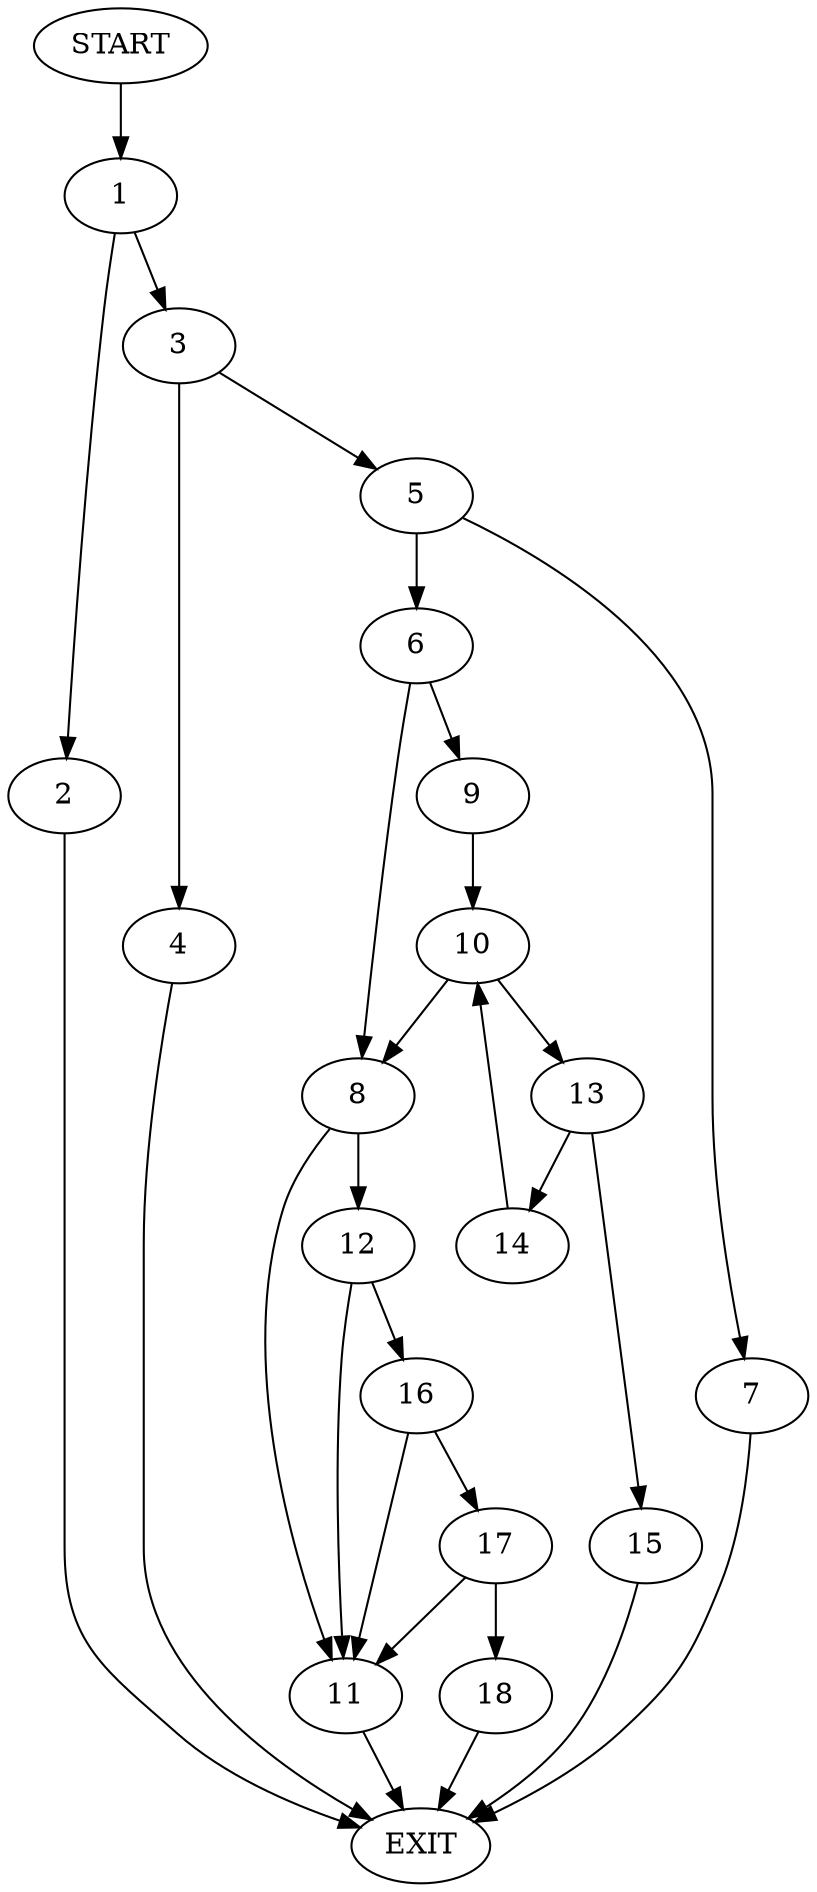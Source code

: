 digraph {
0 [label="START"]
19 [label="EXIT"]
0 -> 1
1 -> 2
1 -> 3
2 -> 19
3 -> 4
3 -> 5
5 -> 6
5 -> 7
4 -> 19
6 -> 8
6 -> 9
7 -> 19
9 -> 10
8 -> 11
8 -> 12
10 -> 8
10 -> 13
13 -> 14
13 -> 15
15 -> 19
14 -> 10
11 -> 19
12 -> 11
12 -> 16
16 -> 17
16 -> 11
17 -> 11
17 -> 18
18 -> 19
}
